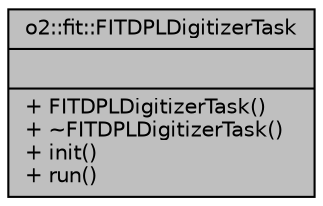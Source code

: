 digraph "o2::fit::FITDPLDigitizerTask"
{
 // INTERACTIVE_SVG=YES
  bgcolor="transparent";
  edge [fontname="Helvetica",fontsize="10",labelfontname="Helvetica",labelfontsize="10"];
  node [fontname="Helvetica",fontsize="10",shape=record];
  Node1 [label="{o2::fit::FITDPLDigitizerTask\n||+ FITDPLDigitizerTask()\l+ ~FITDPLDigitizerTask()\l+ init()\l+ run()\l}",height=0.2,width=0.4,color="black", fillcolor="grey75", style="filled" fontcolor="black"];
}
